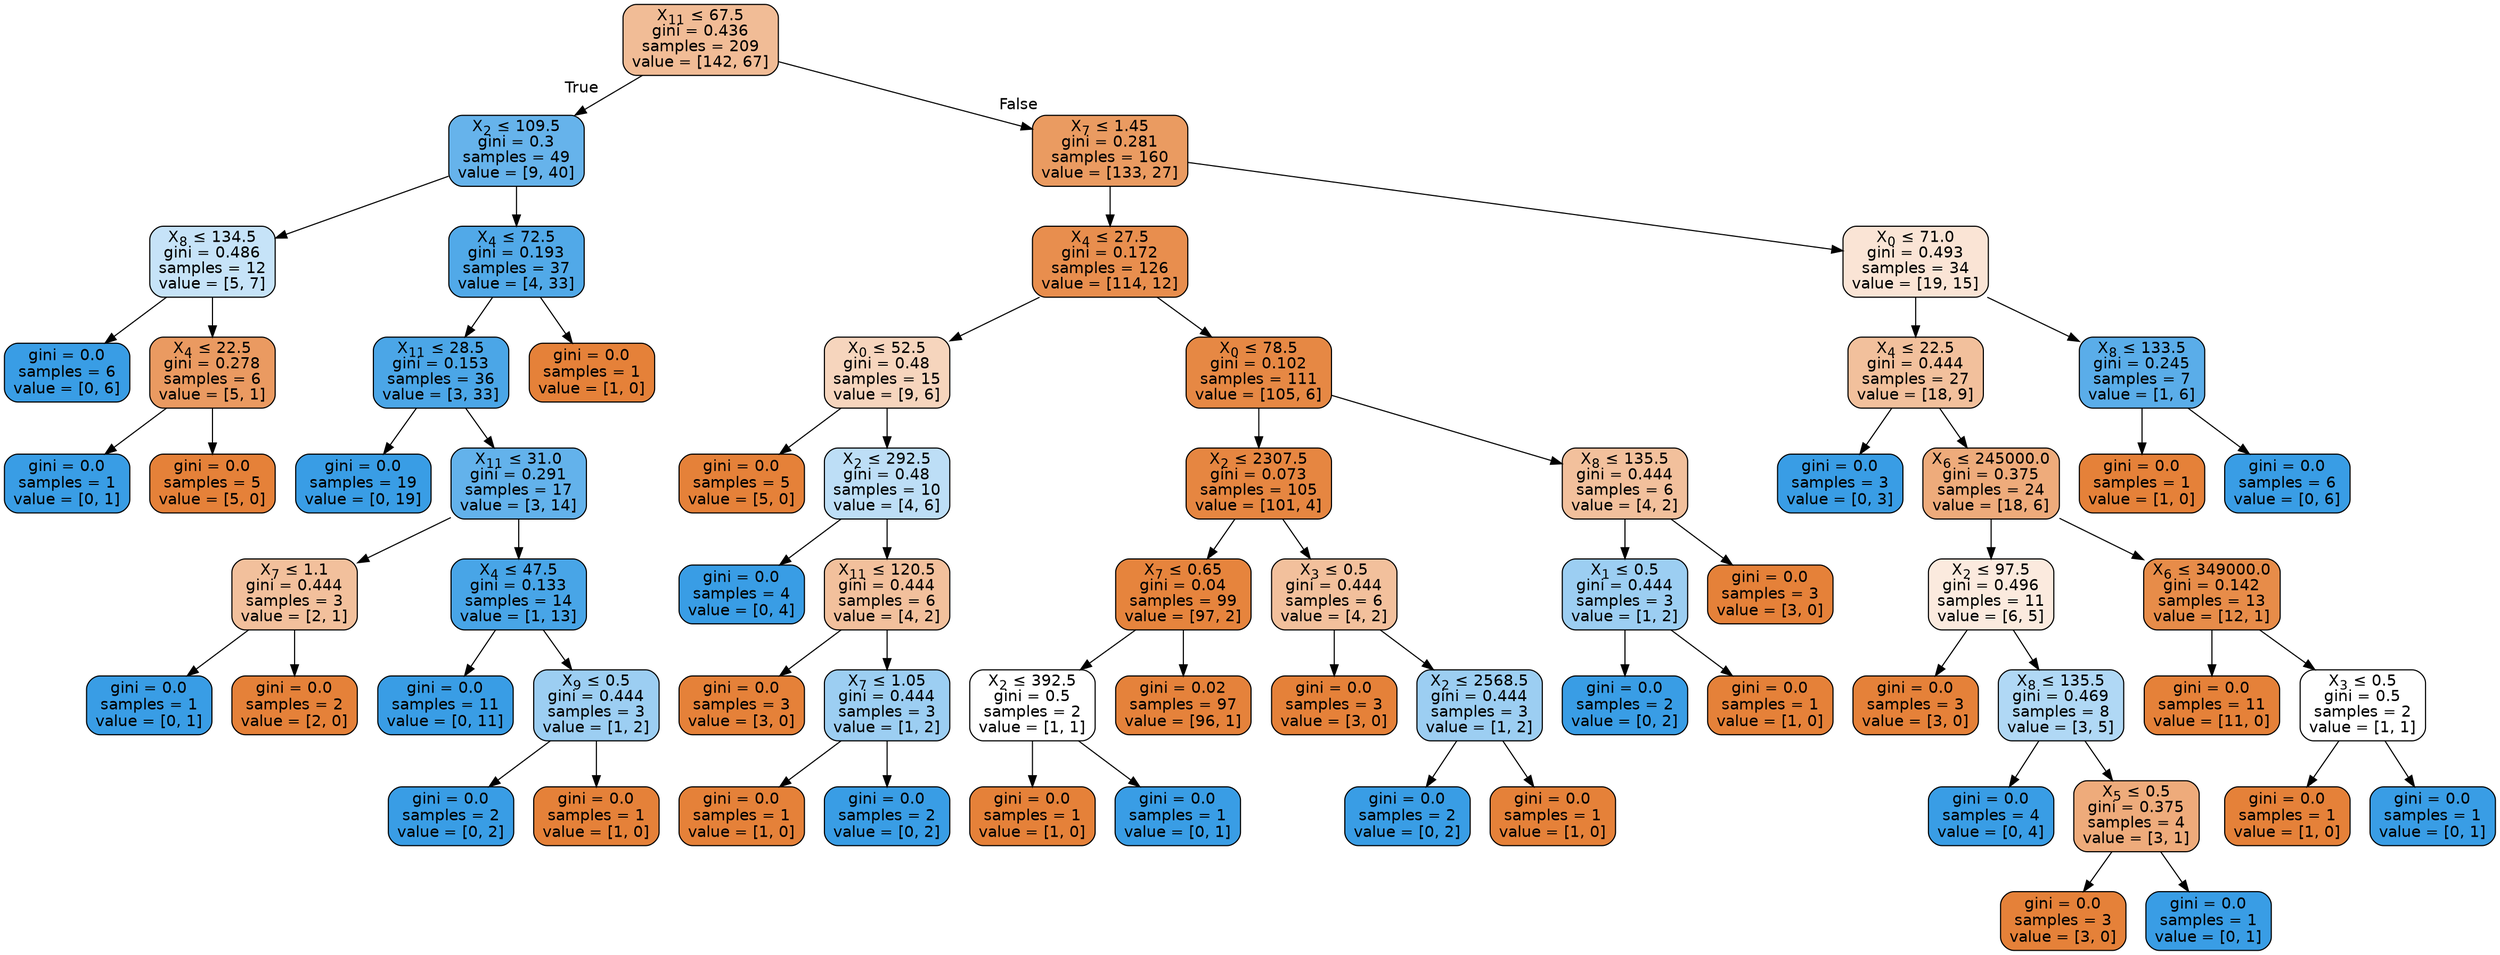 digraph Tree {
node [shape=box, style="filled, rounded", color="black", fontname=helvetica] ;
edge [fontname=helvetica] ;
0 [label=<X<SUB>11</SUB> &le; 67.5<br/>gini = 0.436<br/>samples = 209<br/>value = [142, 67]>, fillcolor="#f1bc96"] ;
1 [label=<X<SUB>2</SUB> &le; 109.5<br/>gini = 0.3<br/>samples = 49<br/>value = [9, 40]>, fillcolor="#66b3eb"] ;
0 -> 1 [labeldistance=2.5, labelangle=45, headlabel="True"] ;
2 [label=<X<SUB>8</SUB> &le; 134.5<br/>gini = 0.486<br/>samples = 12<br/>value = [5, 7]>, fillcolor="#c6e3f8"] ;
1 -> 2 ;
3 [label=<gini = 0.0<br/>samples = 6<br/>value = [0, 6]>, fillcolor="#399de5"] ;
2 -> 3 ;
4 [label=<X<SUB>4</SUB> &le; 22.5<br/>gini = 0.278<br/>samples = 6<br/>value = [5, 1]>, fillcolor="#ea9a61"] ;
2 -> 4 ;
5 [label=<gini = 0.0<br/>samples = 1<br/>value = [0, 1]>, fillcolor="#399de5"] ;
4 -> 5 ;
6 [label=<gini = 0.0<br/>samples = 5<br/>value = [5, 0]>, fillcolor="#e58139"] ;
4 -> 6 ;
7 [label=<X<SUB>4</SUB> &le; 72.5<br/>gini = 0.193<br/>samples = 37<br/>value = [4, 33]>, fillcolor="#51a9e8"] ;
1 -> 7 ;
8 [label=<X<SUB>11</SUB> &le; 28.5<br/>gini = 0.153<br/>samples = 36<br/>value = [3, 33]>, fillcolor="#4ba6e7"] ;
7 -> 8 ;
9 [label=<gini = 0.0<br/>samples = 19<br/>value = [0, 19]>, fillcolor="#399de5"] ;
8 -> 9 ;
10 [label=<X<SUB>11</SUB> &le; 31.0<br/>gini = 0.291<br/>samples = 17<br/>value = [3, 14]>, fillcolor="#63b2eb"] ;
8 -> 10 ;
11 [label=<X<SUB>7</SUB> &le; 1.1<br/>gini = 0.444<br/>samples = 3<br/>value = [2, 1]>, fillcolor="#f2c09c"] ;
10 -> 11 ;
12 [label=<gini = 0.0<br/>samples = 1<br/>value = [0, 1]>, fillcolor="#399de5"] ;
11 -> 12 ;
13 [label=<gini = 0.0<br/>samples = 2<br/>value = [2, 0]>, fillcolor="#e58139"] ;
11 -> 13 ;
14 [label=<X<SUB>4</SUB> &le; 47.5<br/>gini = 0.133<br/>samples = 14<br/>value = [1, 13]>, fillcolor="#48a5e7"] ;
10 -> 14 ;
15 [label=<gini = 0.0<br/>samples = 11<br/>value = [0, 11]>, fillcolor="#399de5"] ;
14 -> 15 ;
16 [label=<X<SUB>9</SUB> &le; 0.5<br/>gini = 0.444<br/>samples = 3<br/>value = [1, 2]>, fillcolor="#9ccef2"] ;
14 -> 16 ;
17 [label=<gini = 0.0<br/>samples = 2<br/>value = [0, 2]>, fillcolor="#399de5"] ;
16 -> 17 ;
18 [label=<gini = 0.0<br/>samples = 1<br/>value = [1, 0]>, fillcolor="#e58139"] ;
16 -> 18 ;
19 [label=<gini = 0.0<br/>samples = 1<br/>value = [1, 0]>, fillcolor="#e58139"] ;
7 -> 19 ;
20 [label=<X<SUB>7</SUB> &le; 1.45<br/>gini = 0.281<br/>samples = 160<br/>value = [133, 27]>, fillcolor="#ea9b61"] ;
0 -> 20 [labeldistance=2.5, labelangle=-45, headlabel="False"] ;
21 [label=<X<SUB>4</SUB> &le; 27.5<br/>gini = 0.172<br/>samples = 126<br/>value = [114, 12]>, fillcolor="#e88e4e"] ;
20 -> 21 ;
22 [label=<X<SUB>0</SUB> &le; 52.5<br/>gini = 0.48<br/>samples = 15<br/>value = [9, 6]>, fillcolor="#f6d5bd"] ;
21 -> 22 ;
23 [label=<gini = 0.0<br/>samples = 5<br/>value = [5, 0]>, fillcolor="#e58139"] ;
22 -> 23 ;
24 [label=<X<SUB>2</SUB> &le; 292.5<br/>gini = 0.48<br/>samples = 10<br/>value = [4, 6]>, fillcolor="#bddef6"] ;
22 -> 24 ;
25 [label=<gini = 0.0<br/>samples = 4<br/>value = [0, 4]>, fillcolor="#399de5"] ;
24 -> 25 ;
26 [label=<X<SUB>11</SUB> &le; 120.5<br/>gini = 0.444<br/>samples = 6<br/>value = [4, 2]>, fillcolor="#f2c09c"] ;
24 -> 26 ;
27 [label=<gini = 0.0<br/>samples = 3<br/>value = [3, 0]>, fillcolor="#e58139"] ;
26 -> 27 ;
28 [label=<X<SUB>7</SUB> &le; 1.05<br/>gini = 0.444<br/>samples = 3<br/>value = [1, 2]>, fillcolor="#9ccef2"] ;
26 -> 28 ;
29 [label=<gini = 0.0<br/>samples = 1<br/>value = [1, 0]>, fillcolor="#e58139"] ;
28 -> 29 ;
30 [label=<gini = 0.0<br/>samples = 2<br/>value = [0, 2]>, fillcolor="#399de5"] ;
28 -> 30 ;
31 [label=<X<SUB>0</SUB> &le; 78.5<br/>gini = 0.102<br/>samples = 111<br/>value = [105, 6]>, fillcolor="#e68844"] ;
21 -> 31 ;
32 [label=<X<SUB>2</SUB> &le; 2307.5<br/>gini = 0.073<br/>samples = 105<br/>value = [101, 4]>, fillcolor="#e68641"] ;
31 -> 32 ;
33 [label=<X<SUB>7</SUB> &le; 0.65<br/>gini = 0.04<br/>samples = 99<br/>value = [97, 2]>, fillcolor="#e6843d"] ;
32 -> 33 ;
34 [label=<X<SUB>2</SUB> &le; 392.5<br/>gini = 0.5<br/>samples = 2<br/>value = [1, 1]>, fillcolor="#ffffff"] ;
33 -> 34 ;
35 [label=<gini = 0.0<br/>samples = 1<br/>value = [1, 0]>, fillcolor="#e58139"] ;
34 -> 35 ;
36 [label=<gini = 0.0<br/>samples = 1<br/>value = [0, 1]>, fillcolor="#399de5"] ;
34 -> 36 ;
37 [label=<gini = 0.02<br/>samples = 97<br/>value = [96, 1]>, fillcolor="#e5823b"] ;
33 -> 37 ;
38 [label=<X<SUB>3</SUB> &le; 0.5<br/>gini = 0.444<br/>samples = 6<br/>value = [4, 2]>, fillcolor="#f2c09c"] ;
32 -> 38 ;
39 [label=<gini = 0.0<br/>samples = 3<br/>value = [3, 0]>, fillcolor="#e58139"] ;
38 -> 39 ;
40 [label=<X<SUB>2</SUB> &le; 2568.5<br/>gini = 0.444<br/>samples = 3<br/>value = [1, 2]>, fillcolor="#9ccef2"] ;
38 -> 40 ;
41 [label=<gini = 0.0<br/>samples = 2<br/>value = [0, 2]>, fillcolor="#399de5"] ;
40 -> 41 ;
42 [label=<gini = 0.0<br/>samples = 1<br/>value = [1, 0]>, fillcolor="#e58139"] ;
40 -> 42 ;
43 [label=<X<SUB>8</SUB> &le; 135.5<br/>gini = 0.444<br/>samples = 6<br/>value = [4, 2]>, fillcolor="#f2c09c"] ;
31 -> 43 ;
44 [label=<X<SUB>1</SUB> &le; 0.5<br/>gini = 0.444<br/>samples = 3<br/>value = [1, 2]>, fillcolor="#9ccef2"] ;
43 -> 44 ;
45 [label=<gini = 0.0<br/>samples = 2<br/>value = [0, 2]>, fillcolor="#399de5"] ;
44 -> 45 ;
46 [label=<gini = 0.0<br/>samples = 1<br/>value = [1, 0]>, fillcolor="#e58139"] ;
44 -> 46 ;
47 [label=<gini = 0.0<br/>samples = 3<br/>value = [3, 0]>, fillcolor="#e58139"] ;
43 -> 47 ;
48 [label=<X<SUB>0</SUB> &le; 71.0<br/>gini = 0.493<br/>samples = 34<br/>value = [19, 15]>, fillcolor="#fae4d5"] ;
20 -> 48 ;
49 [label=<X<SUB>4</SUB> &le; 22.5<br/>gini = 0.444<br/>samples = 27<br/>value = [18, 9]>, fillcolor="#f2c09c"] ;
48 -> 49 ;
50 [label=<gini = 0.0<br/>samples = 3<br/>value = [0, 3]>, fillcolor="#399de5"] ;
49 -> 50 ;
51 [label=<X<SUB>6</SUB> &le; 245000.0<br/>gini = 0.375<br/>samples = 24<br/>value = [18, 6]>, fillcolor="#eeab7b"] ;
49 -> 51 ;
52 [label=<X<SUB>2</SUB> &le; 97.5<br/>gini = 0.496<br/>samples = 11<br/>value = [6, 5]>, fillcolor="#fbeade"] ;
51 -> 52 ;
53 [label=<gini = 0.0<br/>samples = 3<br/>value = [3, 0]>, fillcolor="#e58139"] ;
52 -> 53 ;
54 [label=<X<SUB>8</SUB> &le; 135.5<br/>gini = 0.469<br/>samples = 8<br/>value = [3, 5]>, fillcolor="#b0d8f5"] ;
52 -> 54 ;
55 [label=<gini = 0.0<br/>samples = 4<br/>value = [0, 4]>, fillcolor="#399de5"] ;
54 -> 55 ;
56 [label=<X<SUB>5</SUB> &le; 0.5<br/>gini = 0.375<br/>samples = 4<br/>value = [3, 1]>, fillcolor="#eeab7b"] ;
54 -> 56 ;
57 [label=<gini = 0.0<br/>samples = 3<br/>value = [3, 0]>, fillcolor="#e58139"] ;
56 -> 57 ;
58 [label=<gini = 0.0<br/>samples = 1<br/>value = [0, 1]>, fillcolor="#399de5"] ;
56 -> 58 ;
59 [label=<X<SUB>6</SUB> &le; 349000.0<br/>gini = 0.142<br/>samples = 13<br/>value = [12, 1]>, fillcolor="#e78c49"] ;
51 -> 59 ;
60 [label=<gini = 0.0<br/>samples = 11<br/>value = [11, 0]>, fillcolor="#e58139"] ;
59 -> 60 ;
61 [label=<X<SUB>3</SUB> &le; 0.5<br/>gini = 0.5<br/>samples = 2<br/>value = [1, 1]>, fillcolor="#ffffff"] ;
59 -> 61 ;
62 [label=<gini = 0.0<br/>samples = 1<br/>value = [1, 0]>, fillcolor="#e58139"] ;
61 -> 62 ;
63 [label=<gini = 0.0<br/>samples = 1<br/>value = [0, 1]>, fillcolor="#399de5"] ;
61 -> 63 ;
64 [label=<X<SUB>8</SUB> &le; 133.5<br/>gini = 0.245<br/>samples = 7<br/>value = [1, 6]>, fillcolor="#5aade9"] ;
48 -> 64 ;
65 [label=<gini = 0.0<br/>samples = 1<br/>value = [1, 0]>, fillcolor="#e58139"] ;
64 -> 65 ;
66 [label=<gini = 0.0<br/>samples = 6<br/>value = [0, 6]>, fillcolor="#399de5"] ;
64 -> 66 ;
}